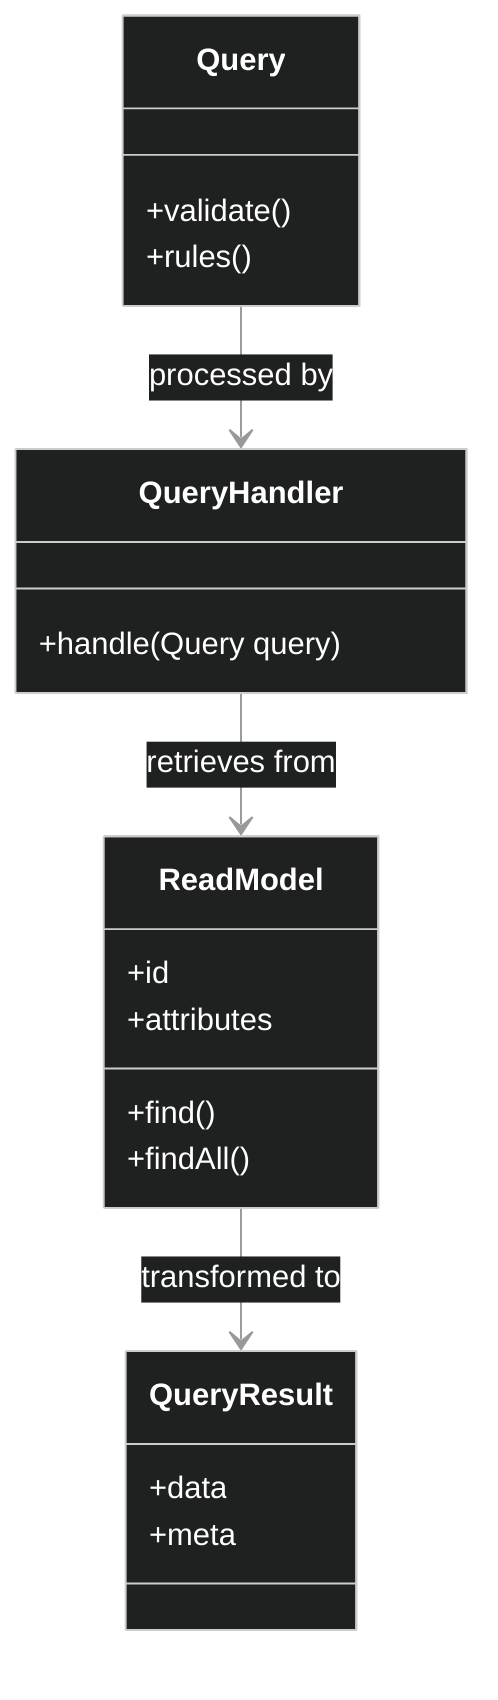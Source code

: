 %%{init: {'theme': 'dark', 'themeVariables': { 'primaryColor': '#2a2a2a', 'primaryTextColor': '#ffffff', 'primaryBorderColor': '#555555', 'lineColor': '#999999', 'secondaryColor': '#252525', 'tertiaryColor': '#333333' }}}%%
classDiagram
    class Query {
        +validate()
        +rules()
    }
    
    class QueryHandler {
        +handle(Query query)
    }
    
    class ReadModel {
        +id
        +attributes
        +find()
        +findAll()
    }
    
    class QueryResult {
        +data
        +meta
    }
    
    Query --> QueryHandler: processed by
    QueryHandler --> ReadModel: retrieves from
    ReadModel --> QueryResult: transformed to